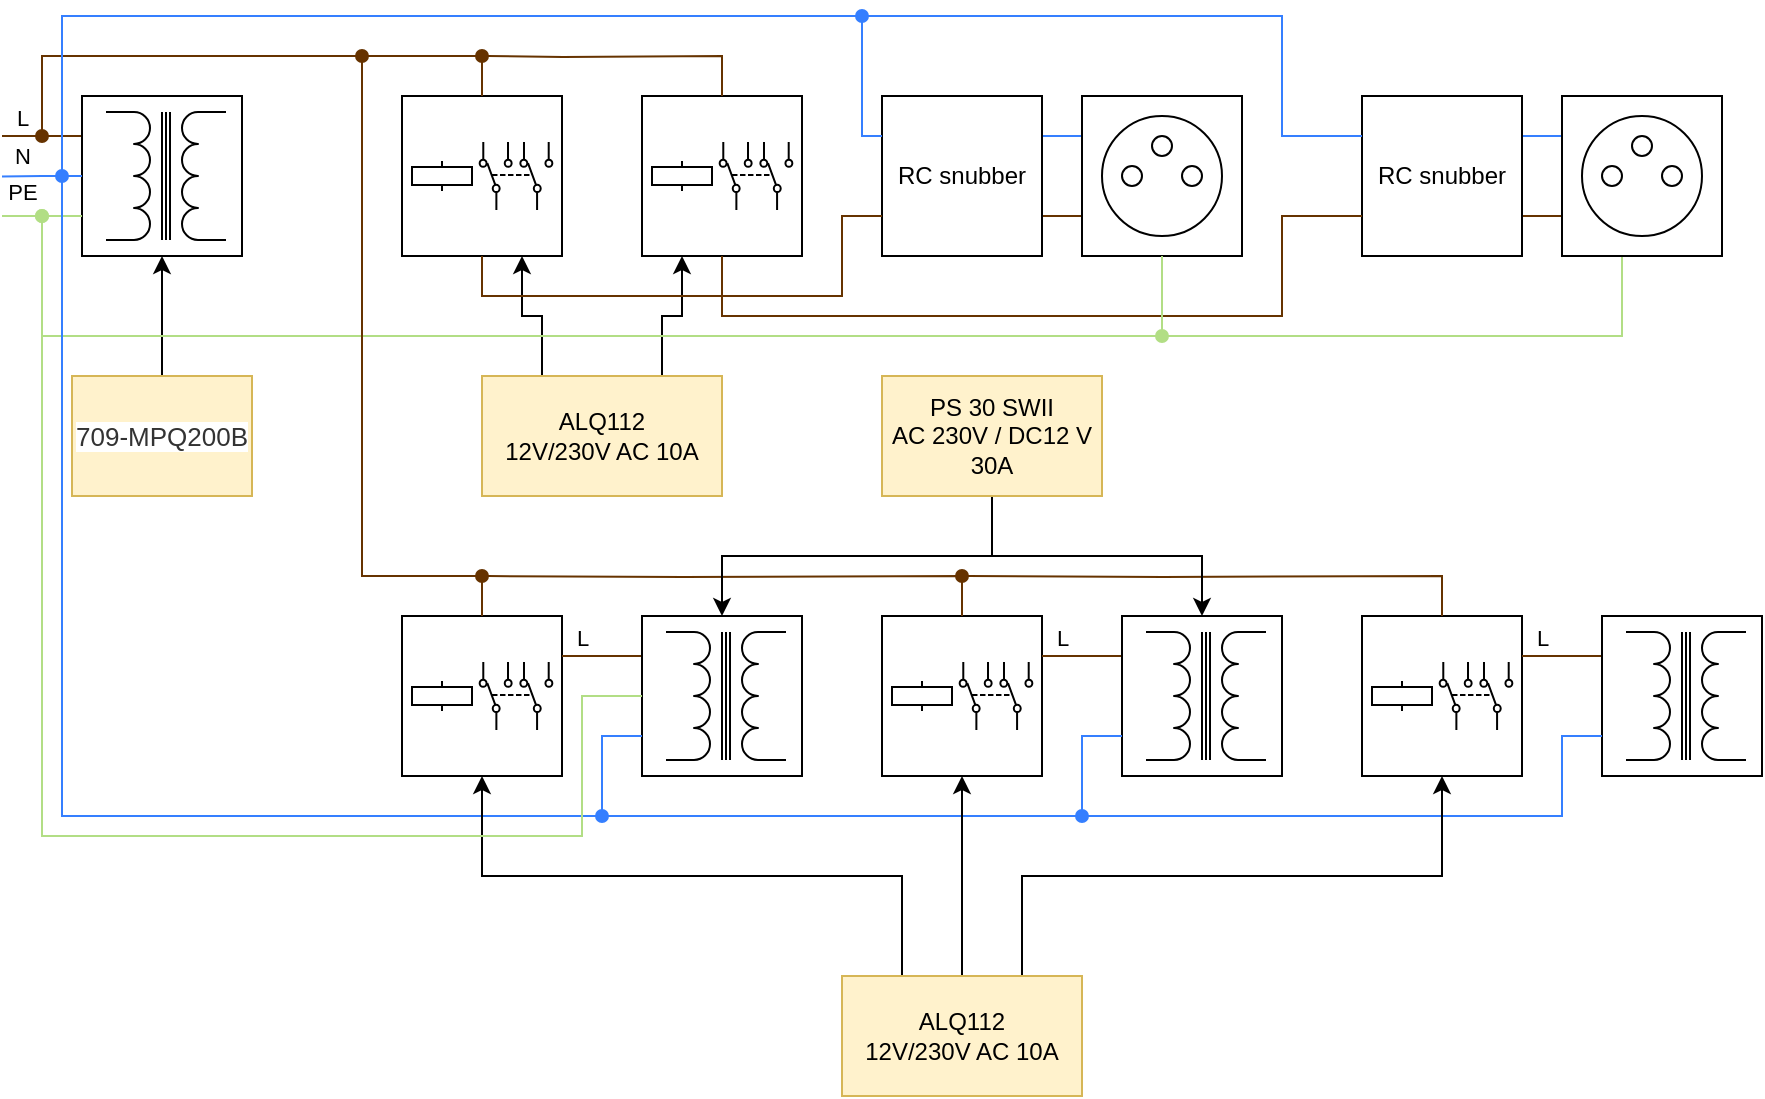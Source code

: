 <mxfile version="26.0.14">
  <diagram name="Page-1" id="16e2658f-23c8-b752-8be9-c03fbebb8bbe">
    <mxGraphModel dx="1405" dy="873" grid="1" gridSize="10" guides="1" tooltips="1" connect="1" arrows="1" fold="1" page="1" pageScale="1" pageWidth="1100" pageHeight="850" background="none" math="0" shadow="0">
      <root>
        <mxCell id="0" />
        <mxCell id="1" parent="0" />
        <mxCell id="LKb27FOyA3Ze82E5zqdl-3" value="" style="group" vertex="1" connectable="0" parent="1">
          <mxGeometry x="80" y="60" width="80" height="80" as="geometry" />
        </mxCell>
        <mxCell id="LKb27FOyA3Ze82E5zqdl-4" style="edgeStyle=orthogonalEdgeStyle;rounded=0;orthogonalLoop=1;jettySize=auto;html=1;exitX=0;exitY=0.25;exitDx=0;exitDy=0;startArrow=none;startFill=0;endArrow=none;strokeColor=#663300;" edge="1" parent="LKb27FOyA3Ze82E5zqdl-3" source="LKb27FOyA3Ze82E5zqdl-2">
          <mxGeometry relative="1" as="geometry">
            <mxPoint x="-40" y="20.023" as="targetPoint" />
          </mxGeometry>
        </mxCell>
        <mxCell id="LKb27FOyA3Ze82E5zqdl-5" value="L" style="edgeLabel;html=1;align=center;verticalAlign=middle;resizable=0;points=[];" vertex="1" connectable="0" parent="LKb27FOyA3Ze82E5zqdl-4">
          <mxGeometry x="0.157" y="-1" relative="1" as="geometry">
            <mxPoint x="-7" y="-9" as="offset" />
          </mxGeometry>
        </mxCell>
        <mxCell id="LKb27FOyA3Ze82E5zqdl-6" style="edgeStyle=orthogonalEdgeStyle;rounded=0;orthogonalLoop=1;jettySize=auto;html=1;exitX=0;exitY=0.5;exitDx=0;exitDy=0;endArrow=none;startFill=0;strokeColor=#357FFF;" edge="1" parent="LKb27FOyA3Ze82E5zqdl-3" source="LKb27FOyA3Ze82E5zqdl-2">
          <mxGeometry relative="1" as="geometry">
            <mxPoint x="-40" y="40.2" as="targetPoint" />
          </mxGeometry>
        </mxCell>
        <mxCell id="LKb27FOyA3Ze82E5zqdl-7" value="N" style="edgeLabel;html=1;align=center;verticalAlign=middle;resizable=0;points=[];" vertex="1" connectable="0" parent="LKb27FOyA3Ze82E5zqdl-6">
          <mxGeometry x="-0.273" y="-1" relative="1" as="geometry">
            <mxPoint x="-15" y="-9" as="offset" />
          </mxGeometry>
        </mxCell>
        <mxCell id="LKb27FOyA3Ze82E5zqdl-2" value="" style="rounded=0;whiteSpace=wrap;html=1;" vertex="1" parent="LKb27FOyA3Ze82E5zqdl-3">
          <mxGeometry width="80" height="80" as="geometry" />
        </mxCell>
        <mxCell id="LKb27FOyA3Ze82E5zqdl-1" value="" style="pointerEvents=1;verticalLabelPosition=bottom;shadow=0;dashed=0;align=center;html=1;verticalAlign=top;shape=mxgraph.electrical.inductors.transformer_1;rotation=-90;" vertex="1" parent="LKb27FOyA3Ze82E5zqdl-3">
          <mxGeometry x="10" y="10" width="64" height="60" as="geometry" />
        </mxCell>
        <mxCell id="LKb27FOyA3Ze82E5zqdl-11" style="edgeStyle=orthogonalEdgeStyle;rounded=0;orthogonalLoop=1;jettySize=auto;html=1;entryX=0;entryY=0.75;entryDx=0;entryDy=0;endArrow=none;startFill=0;strokeColor=#B2DE85;" edge="1" parent="1" target="LKb27FOyA3Ze82E5zqdl-2">
          <mxGeometry relative="1" as="geometry">
            <mxPoint x="40" y="120" as="sourcePoint" />
            <Array as="points">
              <mxPoint x="40" y="120" />
            </Array>
          </mxGeometry>
        </mxCell>
        <mxCell id="LKb27FOyA3Ze82E5zqdl-12" value="PE" style="edgeLabel;html=1;align=center;verticalAlign=middle;resizable=0;points=[];" vertex="1" connectable="0" parent="LKb27FOyA3Ze82E5zqdl-11">
          <mxGeometry x="0.155" relative="1" as="geometry">
            <mxPoint x="-13" y="-12" as="offset" />
          </mxGeometry>
        </mxCell>
        <mxCell id="LKb27FOyA3Ze82E5zqdl-18" value="" style="group" vertex="1" connectable="0" parent="1">
          <mxGeometry x="240" y="60" width="80" height="80" as="geometry" />
        </mxCell>
        <mxCell id="LKb27FOyA3Ze82E5zqdl-15" value="" style="whiteSpace=wrap;html=1;aspect=fixed;" vertex="1" parent="LKb27FOyA3Ze82E5zqdl-18">
          <mxGeometry width="80" height="80" as="geometry" />
        </mxCell>
        <mxCell id="LKb27FOyA3Ze82E5zqdl-16" value="" style="pointerEvents=1;verticalLabelPosition=bottom;shadow=0;dashed=0;align=center;html=1;verticalAlign=top;shape=mxgraph.electrical.electro-mechanical.dpdt3;elSwitchState=1;rotation=-90;" vertex="1" parent="LKb27FOyA3Ze82E5zqdl-18">
          <mxGeometry x="40" y="21.83" width="34" height="36.34" as="geometry" />
        </mxCell>
        <mxCell id="LKb27FOyA3Ze82E5zqdl-17" value="" style="pointerEvents=1;verticalLabelPosition=bottom;shadow=0;dashed=0;align=center;html=1;verticalAlign=top;shape=mxgraph.electrical.electro-mechanical.relay_coil;" vertex="1" parent="LKb27FOyA3Ze82E5zqdl-18">
          <mxGeometry x="5" y="32.5" width="30" height="15" as="geometry" />
        </mxCell>
        <mxCell id="LKb27FOyA3Ze82E5zqdl-20" style="edgeStyle=orthogonalEdgeStyle;rounded=0;orthogonalLoop=1;jettySize=auto;html=1;exitX=0.5;exitY=0;exitDx=0;exitDy=0;entryX=0.5;entryY=1;entryDx=0;entryDy=0;" edge="1" parent="1" source="LKb27FOyA3Ze82E5zqdl-19" target="LKb27FOyA3Ze82E5zqdl-2">
          <mxGeometry relative="1" as="geometry" />
        </mxCell>
        <mxCell id="LKb27FOyA3Ze82E5zqdl-19" value="&lt;span style=&quot;color: rgb(51, 51, 51); font-family: Arial, Helvetica, sans-serif; font-size: 13px; text-align: start; background-color: rgb(255, 255, 255);&quot;&gt;709-MPQ200B&lt;/span&gt;" style="rounded=0;whiteSpace=wrap;html=1;fillColor=#fff2cc;strokeColor=#d6b656;" vertex="1" parent="1">
          <mxGeometry x="75" y="200" width="90" height="60" as="geometry" />
        </mxCell>
        <mxCell id="LKb27FOyA3Ze82E5zqdl-21" style="edgeStyle=orthogonalEdgeStyle;rounded=0;orthogonalLoop=1;jettySize=auto;html=1;entryX=0.5;entryY=0;entryDx=0;entryDy=0;endArrow=none;startFill=1;endFill=1;startArrow=oval;strokeColor=#663300;" edge="1" parent="1" target="LKb27FOyA3Ze82E5zqdl-15">
          <mxGeometry relative="1" as="geometry">
            <mxPoint x="60" y="80" as="sourcePoint" />
            <Array as="points">
              <mxPoint x="60" y="40" />
              <mxPoint x="280" y="40" />
            </Array>
          </mxGeometry>
        </mxCell>
        <mxCell id="LKb27FOyA3Ze82E5zqdl-28" style="edgeStyle=orthogonalEdgeStyle;rounded=0;orthogonalLoop=1;jettySize=auto;html=1;exitX=0.25;exitY=0;exitDx=0;exitDy=0;entryX=0.75;entryY=1;entryDx=0;entryDy=0;" edge="1" parent="1" source="LKb27FOyA3Ze82E5zqdl-22" target="LKb27FOyA3Ze82E5zqdl-15">
          <mxGeometry relative="1" as="geometry" />
        </mxCell>
        <mxCell id="LKb27FOyA3Ze82E5zqdl-29" style="edgeStyle=orthogonalEdgeStyle;rounded=0;orthogonalLoop=1;jettySize=auto;html=1;exitX=0.75;exitY=0;exitDx=0;exitDy=0;entryX=0.25;entryY=1;entryDx=0;entryDy=0;" edge="1" parent="1" source="LKb27FOyA3Ze82E5zqdl-22" target="LKb27FOyA3Ze82E5zqdl-24">
          <mxGeometry relative="1" as="geometry" />
        </mxCell>
        <mxCell id="LKb27FOyA3Ze82E5zqdl-22" value="ALQ112&lt;br&gt;12V/230V AC 10A" style="rounded=0;whiteSpace=wrap;html=1;fillColor=#fff2cc;strokeColor=#d6b656;" vertex="1" parent="1">
          <mxGeometry x="280" y="200" width="120" height="60" as="geometry" />
        </mxCell>
        <mxCell id="LKb27FOyA3Ze82E5zqdl-23" value="" style="group" vertex="1" connectable="0" parent="1">
          <mxGeometry x="360" y="60" width="80" height="80" as="geometry" />
        </mxCell>
        <mxCell id="LKb27FOyA3Ze82E5zqdl-24" value="" style="whiteSpace=wrap;html=1;aspect=fixed;" vertex="1" parent="LKb27FOyA3Ze82E5zqdl-23">
          <mxGeometry width="80" height="80" as="geometry" />
        </mxCell>
        <mxCell id="LKb27FOyA3Ze82E5zqdl-25" value="" style="pointerEvents=1;verticalLabelPosition=bottom;shadow=0;dashed=0;align=center;html=1;verticalAlign=top;shape=mxgraph.electrical.electro-mechanical.dpdt3;elSwitchState=1;rotation=-90;" vertex="1" parent="LKb27FOyA3Ze82E5zqdl-23">
          <mxGeometry x="40" y="21.83" width="34" height="36.34" as="geometry" />
        </mxCell>
        <mxCell id="LKb27FOyA3Ze82E5zqdl-26" value="" style="pointerEvents=1;verticalLabelPosition=bottom;shadow=0;dashed=0;align=center;html=1;verticalAlign=top;shape=mxgraph.electrical.electro-mechanical.relay_coil;" vertex="1" parent="LKb27FOyA3Ze82E5zqdl-23">
          <mxGeometry x="5" y="32.5" width="30" height="15" as="geometry" />
        </mxCell>
        <mxCell id="LKb27FOyA3Ze82E5zqdl-27" style="edgeStyle=orthogonalEdgeStyle;rounded=0;orthogonalLoop=1;jettySize=auto;html=1;entryX=0.5;entryY=0;entryDx=0;entryDy=0;endArrow=none;startFill=1;startArrow=oval;strokeColor=#663300;" edge="1" parent="1" target="LKb27FOyA3Ze82E5zqdl-24">
          <mxGeometry relative="1" as="geometry">
            <mxPoint x="280" y="40" as="sourcePoint" />
          </mxGeometry>
        </mxCell>
        <mxCell id="LKb27FOyA3Ze82E5zqdl-47" style="edgeStyle=orthogonalEdgeStyle;rounded=0;orthogonalLoop=1;jettySize=auto;html=1;exitX=1;exitY=0.25;exitDx=0;exitDy=0;entryX=0;entryY=0.25;entryDx=0;entryDy=0;endArrow=none;startFill=0;strokeColor=#357FFF;" edge="1" parent="1" source="LKb27FOyA3Ze82E5zqdl-30" target="LKb27FOyA3Ze82E5zqdl-37">
          <mxGeometry relative="1" as="geometry" />
        </mxCell>
        <mxCell id="LKb27FOyA3Ze82E5zqdl-48" style="edgeStyle=orthogonalEdgeStyle;rounded=0;orthogonalLoop=1;jettySize=auto;html=1;exitX=1;exitY=0.75;exitDx=0;exitDy=0;entryX=0;entryY=0.75;entryDx=0;entryDy=0;endArrow=none;startFill=0;strokeColor=#663300;" edge="1" parent="1" source="LKb27FOyA3Ze82E5zqdl-30" target="LKb27FOyA3Ze82E5zqdl-37">
          <mxGeometry relative="1" as="geometry" />
        </mxCell>
        <mxCell id="LKb27FOyA3Ze82E5zqdl-30" value="RC snubber" style="whiteSpace=wrap;html=1;aspect=fixed;container=1;" vertex="1" parent="1">
          <mxGeometry x="480" y="60" width="80" height="80" as="geometry" />
        </mxCell>
        <mxCell id="LKb27FOyA3Ze82E5zqdl-49" style="edgeStyle=orthogonalEdgeStyle;rounded=0;orthogonalLoop=1;jettySize=auto;html=1;exitX=1;exitY=0.25;exitDx=0;exitDy=0;entryX=0;entryY=0.25;entryDx=0;entryDy=0;endArrow=none;startFill=0;strokeColor=#357FFF;" edge="1" parent="1" source="LKb27FOyA3Ze82E5zqdl-31" target="LKb27FOyA3Ze82E5zqdl-42">
          <mxGeometry relative="1" as="geometry" />
        </mxCell>
        <mxCell id="LKb27FOyA3Ze82E5zqdl-50" style="edgeStyle=orthogonalEdgeStyle;rounded=0;orthogonalLoop=1;jettySize=auto;html=1;exitX=1;exitY=0.75;exitDx=0;exitDy=0;entryX=0;entryY=0.75;entryDx=0;entryDy=0;endArrow=none;startFill=0;strokeColor=#663300;" edge="1" parent="1" source="LKb27FOyA3Ze82E5zqdl-31" target="LKb27FOyA3Ze82E5zqdl-42">
          <mxGeometry relative="1" as="geometry" />
        </mxCell>
        <mxCell id="LKb27FOyA3Ze82E5zqdl-31" value="RC snubber" style="whiteSpace=wrap;html=1;aspect=fixed;container=1;" vertex="1" parent="1">
          <mxGeometry x="720" y="60" width="80" height="80" as="geometry" />
        </mxCell>
        <mxCell id="LKb27FOyA3Ze82E5zqdl-32" style="edgeStyle=orthogonalEdgeStyle;rounded=0;orthogonalLoop=1;jettySize=auto;html=1;exitX=0.5;exitY=1;exitDx=0;exitDy=0;entryX=0;entryY=0.75;entryDx=0;entryDy=0;endArrow=none;startFill=0;strokeColor=#663300;" edge="1" parent="1" source="LKb27FOyA3Ze82E5zqdl-15" target="LKb27FOyA3Ze82E5zqdl-30">
          <mxGeometry relative="1" as="geometry">
            <Array as="points">
              <mxPoint x="280" y="160" />
              <mxPoint x="460" y="160" />
              <mxPoint x="460" y="120" />
            </Array>
          </mxGeometry>
        </mxCell>
        <mxCell id="LKb27FOyA3Ze82E5zqdl-33" style="edgeStyle=orthogonalEdgeStyle;rounded=0;orthogonalLoop=1;jettySize=auto;html=1;exitX=0.5;exitY=1;exitDx=0;exitDy=0;entryX=0;entryY=0.75;entryDx=0;entryDy=0;endArrow=none;startFill=0;strokeColor=#663300;" edge="1" parent="1" source="LKb27FOyA3Ze82E5zqdl-24" target="LKb27FOyA3Ze82E5zqdl-31">
          <mxGeometry relative="1" as="geometry">
            <Array as="points">
              <mxPoint x="400" y="170" />
              <mxPoint x="680" y="170" />
              <mxPoint x="680" y="120" />
            </Array>
          </mxGeometry>
        </mxCell>
        <mxCell id="LKb27FOyA3Ze82E5zqdl-34" style="edgeStyle=orthogonalEdgeStyle;rounded=0;orthogonalLoop=1;jettySize=auto;html=1;entryX=0;entryY=0.25;entryDx=0;entryDy=0;startArrow=oval;startFill=1;endArrow=none;strokeColor=#357FFF;" edge="1" parent="1" target="LKb27FOyA3Ze82E5zqdl-30">
          <mxGeometry relative="1" as="geometry">
            <mxPoint x="70" y="100" as="sourcePoint" />
            <Array as="points">
              <mxPoint x="70" y="20" />
              <mxPoint x="470" y="20" />
              <mxPoint x="470" y="80" />
            </Array>
          </mxGeometry>
        </mxCell>
        <mxCell id="LKb27FOyA3Ze82E5zqdl-35" style="edgeStyle=orthogonalEdgeStyle;rounded=0;orthogonalLoop=1;jettySize=auto;html=1;entryX=0;entryY=0.25;entryDx=0;entryDy=0;endArrow=none;startFill=1;startArrow=oval;strokeColor=#357FFF;" edge="1" parent="1" target="LKb27FOyA3Ze82E5zqdl-31">
          <mxGeometry relative="1" as="geometry">
            <mxPoint x="470" y="20" as="sourcePoint" />
            <Array as="points">
              <mxPoint x="680" y="20" />
              <mxPoint x="680" y="80" />
            </Array>
          </mxGeometry>
        </mxCell>
        <mxCell id="LKb27FOyA3Ze82E5zqdl-52" style="edgeStyle=orthogonalEdgeStyle;rounded=0;orthogonalLoop=1;jettySize=auto;html=1;entryX=0.5;entryY=1;entryDx=0;entryDy=0;strokeColor=#B2DE85;endArrow=none;startFill=1;startArrow=oval;" edge="1" parent="1" target="LKb27FOyA3Ze82E5zqdl-42">
          <mxGeometry relative="1" as="geometry">
            <mxPoint x="620" y="180" as="sourcePoint" />
            <Array as="points">
              <mxPoint x="620" y="180" />
              <mxPoint x="850" y="180" />
            </Array>
          </mxGeometry>
        </mxCell>
        <mxCell id="LKb27FOyA3Ze82E5zqdl-37" value="" style="whiteSpace=wrap;html=1;aspect=fixed;container=1;" vertex="1" parent="1">
          <mxGeometry x="580" y="60" width="80" height="80" as="geometry" />
        </mxCell>
        <mxCell id="LKb27FOyA3Ze82E5zqdl-38" value="" style="ellipse;whiteSpace=wrap;html=1;aspect=fixed;" vertex="1" parent="LKb27FOyA3Ze82E5zqdl-37">
          <mxGeometry x="10" y="10" width="60" height="60" as="geometry" />
        </mxCell>
        <mxCell id="LKb27FOyA3Ze82E5zqdl-39" value="" style="ellipse;whiteSpace=wrap;html=1;aspect=fixed;" vertex="1" parent="LKb27FOyA3Ze82E5zqdl-37">
          <mxGeometry x="20" y="35" width="10" height="10" as="geometry" />
        </mxCell>
        <mxCell id="LKb27FOyA3Ze82E5zqdl-40" value="" style="ellipse;whiteSpace=wrap;html=1;aspect=fixed;" vertex="1" parent="LKb27FOyA3Ze82E5zqdl-37">
          <mxGeometry x="50" y="35" width="10" height="10" as="geometry" />
        </mxCell>
        <mxCell id="LKb27FOyA3Ze82E5zqdl-41" value="" style="ellipse;whiteSpace=wrap;html=1;aspect=fixed;" vertex="1" parent="LKb27FOyA3Ze82E5zqdl-37">
          <mxGeometry x="35" y="20" width="10" height="10" as="geometry" />
        </mxCell>
        <mxCell id="LKb27FOyA3Ze82E5zqdl-42" value="" style="whiteSpace=wrap;html=1;aspect=fixed;container=1;" vertex="1" parent="1">
          <mxGeometry x="820" y="60" width="80" height="80" as="geometry" />
        </mxCell>
        <mxCell id="LKb27FOyA3Ze82E5zqdl-43" value="" style="ellipse;whiteSpace=wrap;html=1;aspect=fixed;" vertex="1" parent="LKb27FOyA3Ze82E5zqdl-42">
          <mxGeometry x="10" y="10" width="60" height="60" as="geometry" />
        </mxCell>
        <mxCell id="LKb27FOyA3Ze82E5zqdl-44" value="" style="ellipse;whiteSpace=wrap;html=1;aspect=fixed;" vertex="1" parent="LKb27FOyA3Ze82E5zqdl-42">
          <mxGeometry x="20" y="35" width="10" height="10" as="geometry" />
        </mxCell>
        <mxCell id="LKb27FOyA3Ze82E5zqdl-45" value="" style="ellipse;whiteSpace=wrap;html=1;aspect=fixed;" vertex="1" parent="LKb27FOyA3Ze82E5zqdl-42">
          <mxGeometry x="50" y="35" width="10" height="10" as="geometry" />
        </mxCell>
        <mxCell id="LKb27FOyA3Ze82E5zqdl-46" value="" style="ellipse;whiteSpace=wrap;html=1;aspect=fixed;" vertex="1" parent="LKb27FOyA3Ze82E5zqdl-42">
          <mxGeometry x="35" y="20" width="10" height="10" as="geometry" />
        </mxCell>
        <mxCell id="LKb27FOyA3Ze82E5zqdl-51" style="edgeStyle=orthogonalEdgeStyle;rounded=0;orthogonalLoop=1;jettySize=auto;html=1;entryX=0.5;entryY=1;entryDx=0;entryDy=0;endArrow=none;startFill=1;strokeColor=#B2DE85;startArrow=oval;" edge="1" parent="1" target="LKb27FOyA3Ze82E5zqdl-37">
          <mxGeometry relative="1" as="geometry">
            <mxPoint x="60" y="120" as="sourcePoint" />
            <Array as="points">
              <mxPoint x="60" y="180" />
              <mxPoint x="620" y="180" />
            </Array>
          </mxGeometry>
        </mxCell>
        <mxCell id="LKb27FOyA3Ze82E5zqdl-54" value="" style="group" vertex="1" connectable="0" parent="1">
          <mxGeometry x="240" y="320" width="80" height="80" as="geometry" />
        </mxCell>
        <mxCell id="LKb27FOyA3Ze82E5zqdl-55" value="" style="whiteSpace=wrap;html=1;aspect=fixed;" vertex="1" parent="LKb27FOyA3Ze82E5zqdl-54">
          <mxGeometry width="80" height="80" as="geometry" />
        </mxCell>
        <mxCell id="LKb27FOyA3Ze82E5zqdl-56" value="" style="pointerEvents=1;verticalLabelPosition=bottom;shadow=0;dashed=0;align=center;html=1;verticalAlign=top;shape=mxgraph.electrical.electro-mechanical.dpdt3;elSwitchState=1;rotation=-90;" vertex="1" parent="LKb27FOyA3Ze82E5zqdl-54">
          <mxGeometry x="40" y="21.83" width="34" height="36.34" as="geometry" />
        </mxCell>
        <mxCell id="LKb27FOyA3Ze82E5zqdl-57" value="" style="pointerEvents=1;verticalLabelPosition=bottom;shadow=0;dashed=0;align=center;html=1;verticalAlign=top;shape=mxgraph.electrical.electro-mechanical.relay_coil;" vertex="1" parent="LKb27FOyA3Ze82E5zqdl-54">
          <mxGeometry x="5" y="32.5" width="30" height="15" as="geometry" />
        </mxCell>
        <mxCell id="LKb27FOyA3Ze82E5zqdl-58" value="" style="group" vertex="1" connectable="0" parent="1">
          <mxGeometry x="480" y="320" width="80" height="80" as="geometry" />
        </mxCell>
        <mxCell id="LKb27FOyA3Ze82E5zqdl-59" value="" style="whiteSpace=wrap;html=1;aspect=fixed;" vertex="1" parent="LKb27FOyA3Ze82E5zqdl-58">
          <mxGeometry width="80" height="80" as="geometry" />
        </mxCell>
        <mxCell id="LKb27FOyA3Ze82E5zqdl-60" value="" style="pointerEvents=1;verticalLabelPosition=bottom;shadow=0;dashed=0;align=center;html=1;verticalAlign=top;shape=mxgraph.electrical.electro-mechanical.dpdt3;elSwitchState=1;rotation=-90;" vertex="1" parent="LKb27FOyA3Ze82E5zqdl-58">
          <mxGeometry x="40" y="21.83" width="34" height="36.34" as="geometry" />
        </mxCell>
        <mxCell id="LKb27FOyA3Ze82E5zqdl-61" value="" style="pointerEvents=1;verticalLabelPosition=bottom;shadow=0;dashed=0;align=center;html=1;verticalAlign=top;shape=mxgraph.electrical.electro-mechanical.relay_coil;" vertex="1" parent="LKb27FOyA3Ze82E5zqdl-58">
          <mxGeometry x="5" y="32.5" width="30" height="15" as="geometry" />
        </mxCell>
        <mxCell id="LKb27FOyA3Ze82E5zqdl-62" value="" style="group" vertex="1" connectable="0" parent="1">
          <mxGeometry x="720" y="320" width="80" height="80" as="geometry" />
        </mxCell>
        <mxCell id="LKb27FOyA3Ze82E5zqdl-63" value="" style="whiteSpace=wrap;html=1;aspect=fixed;" vertex="1" parent="LKb27FOyA3Ze82E5zqdl-62">
          <mxGeometry width="80" height="80" as="geometry" />
        </mxCell>
        <mxCell id="LKb27FOyA3Ze82E5zqdl-64" value="" style="pointerEvents=1;verticalLabelPosition=bottom;shadow=0;dashed=0;align=center;html=1;verticalAlign=top;shape=mxgraph.electrical.electro-mechanical.dpdt3;elSwitchState=1;rotation=-90;" vertex="1" parent="LKb27FOyA3Ze82E5zqdl-62">
          <mxGeometry x="40" y="21.83" width="34" height="36.34" as="geometry" />
        </mxCell>
        <mxCell id="LKb27FOyA3Ze82E5zqdl-65" value="" style="pointerEvents=1;verticalLabelPosition=bottom;shadow=0;dashed=0;align=center;html=1;verticalAlign=top;shape=mxgraph.electrical.electro-mechanical.relay_coil;" vertex="1" parent="LKb27FOyA3Ze82E5zqdl-62">
          <mxGeometry x="5" y="32.5" width="30" height="15" as="geometry" />
        </mxCell>
        <mxCell id="LKb27FOyA3Ze82E5zqdl-66" value="" style="group" vertex="1" connectable="0" parent="1">
          <mxGeometry x="360" y="320" width="80" height="80" as="geometry" />
        </mxCell>
        <mxCell id="LKb27FOyA3Ze82E5zqdl-67" style="edgeStyle=orthogonalEdgeStyle;rounded=0;orthogonalLoop=1;jettySize=auto;html=1;exitX=0;exitY=0.25;exitDx=0;exitDy=0;startArrow=none;startFill=0;endArrow=none;strokeColor=#663300;" edge="1" parent="LKb27FOyA3Ze82E5zqdl-66" source="LKb27FOyA3Ze82E5zqdl-71">
          <mxGeometry relative="1" as="geometry">
            <mxPoint x="-40" y="20.023" as="targetPoint" />
          </mxGeometry>
        </mxCell>
        <mxCell id="LKb27FOyA3Ze82E5zqdl-68" value="L" style="edgeLabel;html=1;align=center;verticalAlign=middle;resizable=0;points=[];" vertex="1" connectable="0" parent="LKb27FOyA3Ze82E5zqdl-67">
          <mxGeometry x="0.157" y="-1" relative="1" as="geometry">
            <mxPoint x="-7" y="-9" as="offset" />
          </mxGeometry>
        </mxCell>
        <mxCell id="LKb27FOyA3Ze82E5zqdl-71" value="" style="rounded=0;whiteSpace=wrap;html=1;" vertex="1" parent="LKb27FOyA3Ze82E5zqdl-66">
          <mxGeometry width="80" height="80" as="geometry" />
        </mxCell>
        <mxCell id="LKb27FOyA3Ze82E5zqdl-72" value="" style="pointerEvents=1;verticalLabelPosition=bottom;shadow=0;dashed=0;align=center;html=1;verticalAlign=top;shape=mxgraph.electrical.inductors.transformer_1;rotation=-90;" vertex="1" parent="LKb27FOyA3Ze82E5zqdl-66">
          <mxGeometry x="10" y="10" width="64" height="60" as="geometry" />
        </mxCell>
        <mxCell id="LKb27FOyA3Ze82E5zqdl-73" value="" style="group" vertex="1" connectable="0" parent="1">
          <mxGeometry x="600" y="320" width="80" height="80" as="geometry" />
        </mxCell>
        <mxCell id="LKb27FOyA3Ze82E5zqdl-74" style="edgeStyle=orthogonalEdgeStyle;rounded=0;orthogonalLoop=1;jettySize=auto;html=1;exitX=0;exitY=0.25;exitDx=0;exitDy=0;startArrow=none;startFill=0;endArrow=none;strokeColor=#663300;" edge="1" parent="LKb27FOyA3Ze82E5zqdl-73" source="LKb27FOyA3Ze82E5zqdl-76">
          <mxGeometry relative="1" as="geometry">
            <mxPoint x="-40" y="20.023" as="targetPoint" />
          </mxGeometry>
        </mxCell>
        <mxCell id="LKb27FOyA3Ze82E5zqdl-75" value="L" style="edgeLabel;html=1;align=center;verticalAlign=middle;resizable=0;points=[];" vertex="1" connectable="0" parent="LKb27FOyA3Ze82E5zqdl-74">
          <mxGeometry x="0.157" y="-1" relative="1" as="geometry">
            <mxPoint x="-7" y="-9" as="offset" />
          </mxGeometry>
        </mxCell>
        <mxCell id="LKb27FOyA3Ze82E5zqdl-76" value="" style="rounded=0;whiteSpace=wrap;html=1;" vertex="1" parent="LKb27FOyA3Ze82E5zqdl-73">
          <mxGeometry width="80" height="80" as="geometry" />
        </mxCell>
        <mxCell id="LKb27FOyA3Ze82E5zqdl-77" value="" style="pointerEvents=1;verticalLabelPosition=bottom;shadow=0;dashed=0;align=center;html=1;verticalAlign=top;shape=mxgraph.electrical.inductors.transformer_1;rotation=-90;" vertex="1" parent="LKb27FOyA3Ze82E5zqdl-73">
          <mxGeometry x="10" y="10" width="64" height="60" as="geometry" />
        </mxCell>
        <mxCell id="LKb27FOyA3Ze82E5zqdl-78" value="" style="group" vertex="1" connectable="0" parent="1">
          <mxGeometry x="840" y="320" width="80" height="80" as="geometry" />
        </mxCell>
        <mxCell id="LKb27FOyA3Ze82E5zqdl-79" style="edgeStyle=orthogonalEdgeStyle;rounded=0;orthogonalLoop=1;jettySize=auto;html=1;exitX=0;exitY=0.25;exitDx=0;exitDy=0;startArrow=none;startFill=0;endArrow=none;strokeColor=#663300;" edge="1" parent="LKb27FOyA3Ze82E5zqdl-78" source="LKb27FOyA3Ze82E5zqdl-81">
          <mxGeometry relative="1" as="geometry">
            <mxPoint x="-40" y="20.023" as="targetPoint" />
          </mxGeometry>
        </mxCell>
        <mxCell id="LKb27FOyA3Ze82E5zqdl-80" value="L" style="edgeLabel;html=1;align=center;verticalAlign=middle;resizable=0;points=[];" vertex="1" connectable="0" parent="LKb27FOyA3Ze82E5zqdl-79">
          <mxGeometry x="0.157" y="-1" relative="1" as="geometry">
            <mxPoint x="-7" y="-9" as="offset" />
          </mxGeometry>
        </mxCell>
        <mxCell id="LKb27FOyA3Ze82E5zqdl-81" value="" style="rounded=0;whiteSpace=wrap;html=1;" vertex="1" parent="LKb27FOyA3Ze82E5zqdl-78">
          <mxGeometry width="80" height="80" as="geometry" />
        </mxCell>
        <mxCell id="LKb27FOyA3Ze82E5zqdl-82" value="" style="pointerEvents=1;verticalLabelPosition=bottom;shadow=0;dashed=0;align=center;html=1;verticalAlign=top;shape=mxgraph.electrical.inductors.transformer_1;rotation=-90;" vertex="1" parent="LKb27FOyA3Ze82E5zqdl-78">
          <mxGeometry x="10" y="10" width="64" height="60" as="geometry" />
        </mxCell>
        <mxCell id="LKb27FOyA3Ze82E5zqdl-83" style="edgeStyle=orthogonalEdgeStyle;rounded=0;orthogonalLoop=1;jettySize=auto;html=1;entryX=0.5;entryY=0;entryDx=0;entryDy=0;endArrow=none;startFill=1;strokeColor=#663300;startArrow=oval;" edge="1" parent="1" target="LKb27FOyA3Ze82E5zqdl-55">
          <mxGeometry relative="1" as="geometry">
            <mxPoint x="220" y="40" as="sourcePoint" />
            <Array as="points">
              <mxPoint x="220" y="40" />
              <mxPoint x="220" y="300" />
              <mxPoint x="280" y="300" />
            </Array>
          </mxGeometry>
        </mxCell>
        <mxCell id="LKb27FOyA3Ze82E5zqdl-84" style="edgeStyle=orthogonalEdgeStyle;rounded=0;orthogonalLoop=1;jettySize=auto;html=1;entryX=0.5;entryY=0;entryDx=0;entryDy=0;endArrow=none;startFill=1;startArrow=oval;strokeColor=#663300;" edge="1" parent="1" target="LKb27FOyA3Ze82E5zqdl-59">
          <mxGeometry relative="1" as="geometry">
            <mxPoint x="280" y="300" as="sourcePoint" />
          </mxGeometry>
        </mxCell>
        <mxCell id="LKb27FOyA3Ze82E5zqdl-85" style="edgeStyle=orthogonalEdgeStyle;rounded=0;orthogonalLoop=1;jettySize=auto;html=1;entryX=0.5;entryY=0;entryDx=0;entryDy=0;endArrow=none;startFill=1;strokeColor=#663300;startArrow=oval;" edge="1" parent="1" target="LKb27FOyA3Ze82E5zqdl-63">
          <mxGeometry relative="1" as="geometry">
            <mxPoint x="520" y="300" as="sourcePoint" />
          </mxGeometry>
        </mxCell>
        <mxCell id="LKb27FOyA3Ze82E5zqdl-86" style="edgeStyle=orthogonalEdgeStyle;rounded=0;orthogonalLoop=1;jettySize=auto;html=1;exitX=0;exitY=0.5;exitDx=0;exitDy=0;entryX=0;entryY=0.75;entryDx=0;entryDy=0;strokeColor=#357FFF;endArrow=none;startFill=0;" edge="1" parent="1" source="LKb27FOyA3Ze82E5zqdl-2" target="LKb27FOyA3Ze82E5zqdl-71">
          <mxGeometry relative="1" as="geometry">
            <Array as="points">
              <mxPoint x="70" y="100" />
              <mxPoint x="70" y="420" />
              <mxPoint x="340" y="420" />
              <mxPoint x="340" y="380" />
            </Array>
          </mxGeometry>
        </mxCell>
        <mxCell id="LKb27FOyA3Ze82E5zqdl-87" style="edgeStyle=orthogonalEdgeStyle;rounded=0;orthogonalLoop=1;jettySize=auto;html=1;entryX=0;entryY=0.75;entryDx=0;entryDy=0;strokeColor=#357FFF;startArrow=oval;startFill=1;endArrow=none;" edge="1" parent="1" target="LKb27FOyA3Ze82E5zqdl-76">
          <mxGeometry relative="1" as="geometry">
            <mxPoint x="340" y="420" as="sourcePoint" />
            <Array as="points">
              <mxPoint x="340" y="420" />
              <mxPoint x="580" y="420" />
              <mxPoint x="580" y="380" />
            </Array>
          </mxGeometry>
        </mxCell>
        <mxCell id="LKb27FOyA3Ze82E5zqdl-88" style="edgeStyle=orthogonalEdgeStyle;rounded=0;orthogonalLoop=1;jettySize=auto;html=1;entryX=0;entryY=0.75;entryDx=0;entryDy=0;endArrow=none;startFill=1;strokeColor=#357FFF;startArrow=oval;" edge="1" parent="1" target="LKb27FOyA3Ze82E5zqdl-81">
          <mxGeometry relative="1" as="geometry">
            <mxPoint x="580" y="420" as="sourcePoint" />
            <Array as="points">
              <mxPoint x="580" y="420" />
              <mxPoint x="820" y="420" />
              <mxPoint x="820" y="380" />
            </Array>
          </mxGeometry>
        </mxCell>
        <mxCell id="LKb27FOyA3Ze82E5zqdl-90" style="edgeStyle=orthogonalEdgeStyle;rounded=0;orthogonalLoop=1;jettySize=auto;html=1;exitX=0.25;exitY=0;exitDx=0;exitDy=0;entryX=0.5;entryY=1;entryDx=0;entryDy=0;" edge="1" parent="1" source="LKb27FOyA3Ze82E5zqdl-89" target="LKb27FOyA3Ze82E5zqdl-55">
          <mxGeometry relative="1" as="geometry" />
        </mxCell>
        <mxCell id="LKb27FOyA3Ze82E5zqdl-91" style="edgeStyle=orthogonalEdgeStyle;rounded=0;orthogonalLoop=1;jettySize=auto;html=1;exitX=0.5;exitY=0;exitDx=0;exitDy=0;entryX=0.5;entryY=1;entryDx=0;entryDy=0;" edge="1" parent="1" source="LKb27FOyA3Ze82E5zqdl-89" target="LKb27FOyA3Ze82E5zqdl-59">
          <mxGeometry relative="1" as="geometry" />
        </mxCell>
        <mxCell id="LKb27FOyA3Ze82E5zqdl-92" style="edgeStyle=orthogonalEdgeStyle;rounded=0;orthogonalLoop=1;jettySize=auto;html=1;exitX=0.75;exitY=0;exitDx=0;exitDy=0;entryX=0.5;entryY=1;entryDx=0;entryDy=0;" edge="1" parent="1" source="LKb27FOyA3Ze82E5zqdl-89" target="LKb27FOyA3Ze82E5zqdl-63">
          <mxGeometry relative="1" as="geometry" />
        </mxCell>
        <mxCell id="LKb27FOyA3Ze82E5zqdl-89" value="ALQ112&lt;br&gt;12V/230V AC 10A" style="rounded=0;whiteSpace=wrap;html=1;fillColor=#fff2cc;strokeColor=#d6b656;" vertex="1" parent="1">
          <mxGeometry x="460" y="500" width="120" height="60" as="geometry" />
        </mxCell>
        <mxCell id="LKb27FOyA3Ze82E5zqdl-94" style="edgeStyle=orthogonalEdgeStyle;rounded=0;orthogonalLoop=1;jettySize=auto;html=1;exitX=0.5;exitY=1;exitDx=0;exitDy=0;entryX=0.5;entryY=0;entryDx=0;entryDy=0;" edge="1" parent="1" source="LKb27FOyA3Ze82E5zqdl-93" target="LKb27FOyA3Ze82E5zqdl-71">
          <mxGeometry relative="1" as="geometry" />
        </mxCell>
        <mxCell id="LKb27FOyA3Ze82E5zqdl-95" style="edgeStyle=orthogonalEdgeStyle;rounded=0;orthogonalLoop=1;jettySize=auto;html=1;exitX=0.5;exitY=1;exitDx=0;exitDy=0;entryX=0.5;entryY=0;entryDx=0;entryDy=0;" edge="1" parent="1" source="LKb27FOyA3Ze82E5zqdl-93" target="LKb27FOyA3Ze82E5zqdl-76">
          <mxGeometry relative="1" as="geometry" />
        </mxCell>
        <mxCell id="LKb27FOyA3Ze82E5zqdl-93" value="PS 30 SWII&lt;br&gt;AC 230V / DC12 V&lt;br&gt;30A" style="rounded=0;whiteSpace=wrap;html=1;fillColor=#fff2cc;strokeColor=#d6b656;" vertex="1" parent="1">
          <mxGeometry x="480" y="200" width="110" height="60" as="geometry" />
        </mxCell>
        <mxCell id="LKb27FOyA3Ze82E5zqdl-96" style="edgeStyle=orthogonalEdgeStyle;rounded=0;orthogonalLoop=1;jettySize=auto;html=1;entryX=0;entryY=0.5;entryDx=0;entryDy=0;endArrow=none;startFill=1;startArrow=oval;strokeColor=#B2DE85;" edge="1" parent="1" target="LKb27FOyA3Ze82E5zqdl-71">
          <mxGeometry relative="1" as="geometry">
            <mxPoint x="60" y="120" as="sourcePoint" />
            <Array as="points">
              <mxPoint x="60" y="120" />
              <mxPoint x="60" y="430" />
              <mxPoint x="330" y="430" />
              <mxPoint x="330" y="360" />
            </Array>
          </mxGeometry>
        </mxCell>
      </root>
    </mxGraphModel>
  </diagram>
</mxfile>
